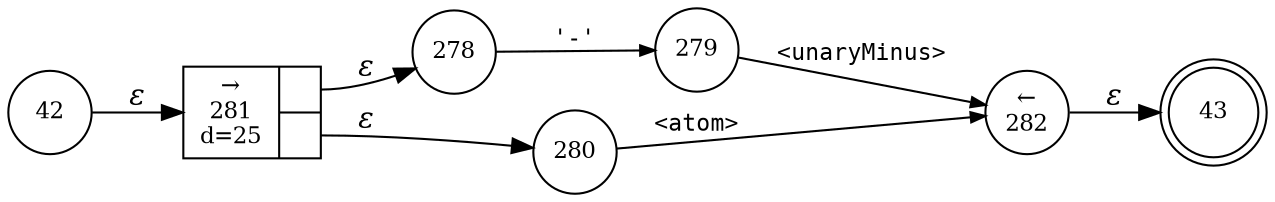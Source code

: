 digraph ATN {
rankdir=LR;
s43[fontsize=11, label="43", shape=doublecircle, fixedsize=true, width=.6];
s278[fontsize=11,label="278", shape=circle, fixedsize=true, width=.55, peripheries=1];
s279[fontsize=11,label="279", shape=circle, fixedsize=true, width=.55, peripheries=1];
s280[fontsize=11,label="280", shape=circle, fixedsize=true, width=.55, peripheries=1];
s281[fontsize=11,label="{&rarr;\n281\nd=25|{<p0>|<p1>}}", shape=record, fixedsize=false, peripheries=1];
s42[fontsize=11,label="42", shape=circle, fixedsize=true, width=.55, peripheries=1];
s282[fontsize=11,label="&larr;\n282", shape=circle, fixedsize=true, width=.55, peripheries=1];
s42 -> s281 [fontname="Times-Italic", label="&epsilon;"];
s281:p0 -> s278 [fontname="Times-Italic", label="&epsilon;"];
s281:p1 -> s280 [fontname="Times-Italic", label="&epsilon;"];
s278 -> s279 [fontsize=11, fontname="Courier", arrowsize=.7, label = "'-'", arrowhead = normal];
s280 -> s282 [fontsize=11, fontname="Courier", arrowsize=.7, label = "<atom>", arrowhead = normal];
s279 -> s282 [fontsize=11, fontname="Courier", arrowsize=.7, label = "<unaryMinus>", arrowhead = normal];
s282 -> s43 [fontname="Times-Italic", label="&epsilon;"];
}